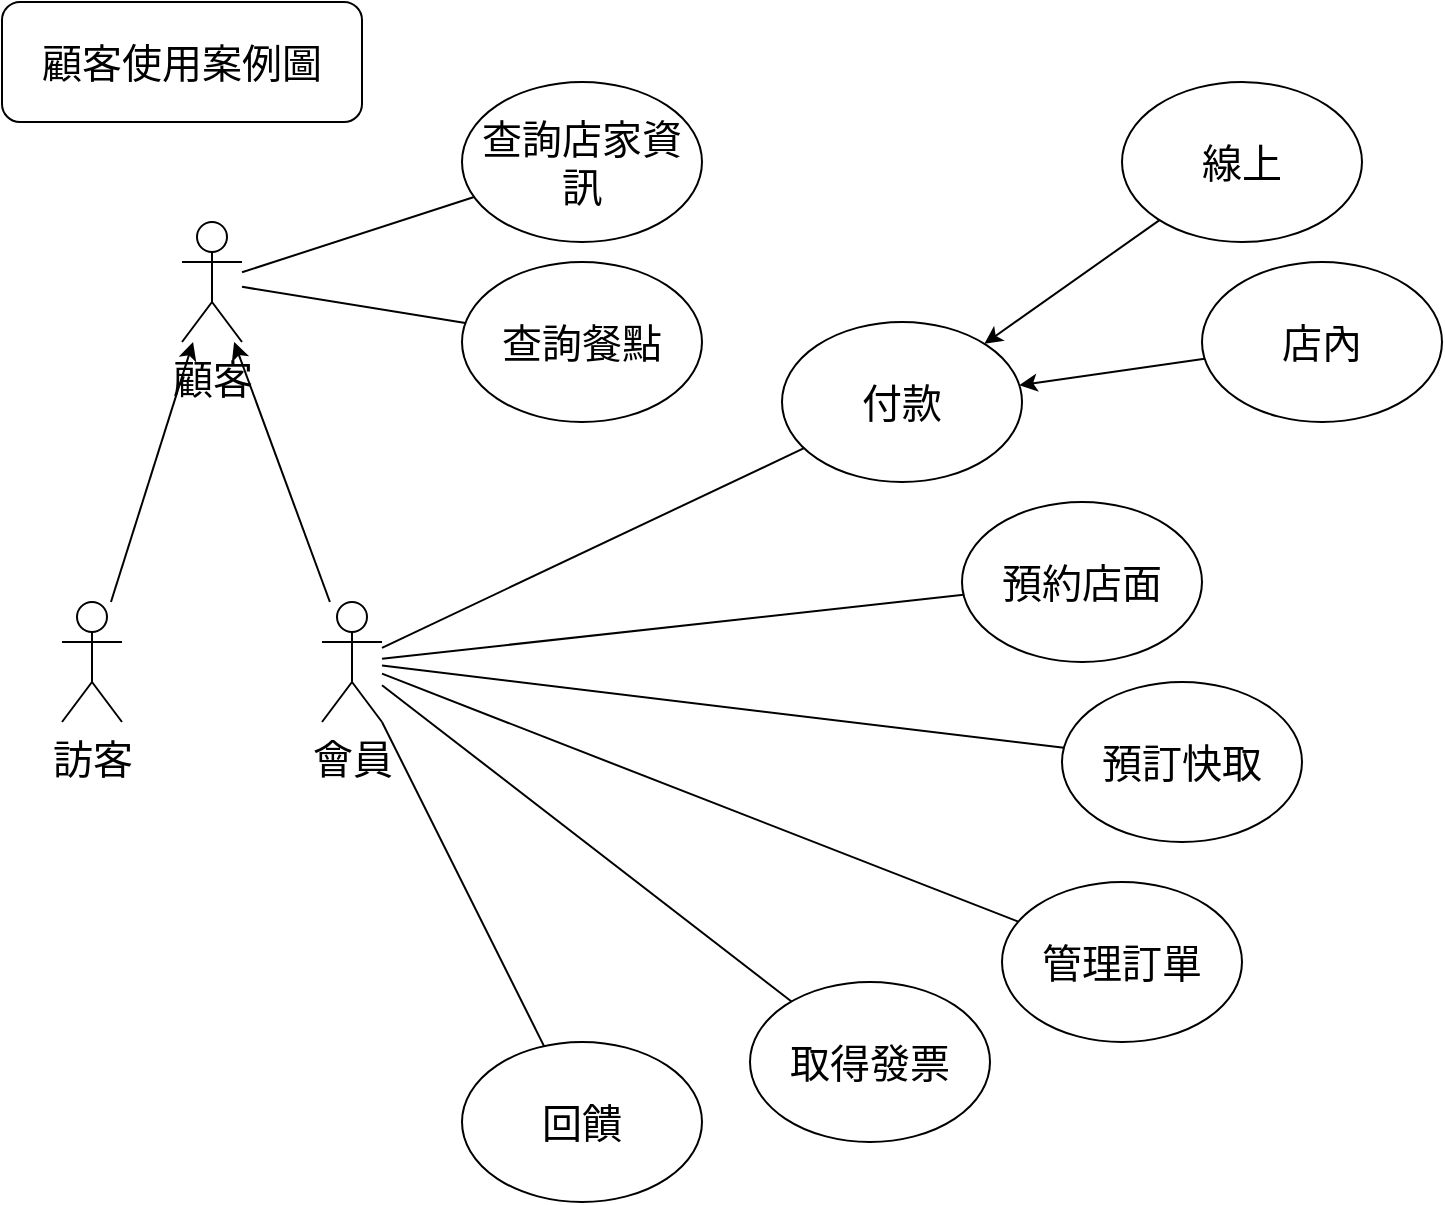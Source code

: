 <mxfile version="25.0.3">
  <diagram name="第 1 页" id="6dd1Vlg0XudoXQV8JBnj">
    <mxGraphModel dx="1434" dy="738" grid="1" gridSize="10" guides="1" tooltips="1" connect="1" arrows="1" fold="1" page="1" pageScale="1" pageWidth="827" pageHeight="1169" math="0" shadow="0">
      <root>
        <mxCell id="0" />
        <mxCell id="1" parent="0" />
        <mxCell id="-gqslNFOtcHCyUIlhB2H-10" style="rounded=0;orthogonalLoop=1;jettySize=auto;html=1;" edge="1" parent="1" source="-gqslNFOtcHCyUIlhB2H-1" target="-gqslNFOtcHCyUIlhB2H-4">
          <mxGeometry relative="1" as="geometry">
            <mxPoint x="150" y="210" as="targetPoint" />
          </mxGeometry>
        </mxCell>
        <mxCell id="-gqslNFOtcHCyUIlhB2H-1" value="&lt;font style=&quot;font-size: 20px;&quot;&gt;訪客&lt;/font&gt;" style="shape=umlActor;verticalLabelPosition=bottom;verticalAlign=top;html=1;outlineConnect=0;" vertex="1" parent="1">
          <mxGeometry x="70" y="340" width="30" height="60" as="geometry" />
        </mxCell>
        <mxCell id="-gqslNFOtcHCyUIlhB2H-13" style="rounded=0;orthogonalLoop=1;jettySize=auto;html=1;endArrow=none;endFill=0;" edge="1" parent="1" source="-gqslNFOtcHCyUIlhB2H-4" target="-gqslNFOtcHCyUIlhB2H-11">
          <mxGeometry relative="1" as="geometry" />
        </mxCell>
        <mxCell id="-gqslNFOtcHCyUIlhB2H-14" style="rounded=0;orthogonalLoop=1;jettySize=auto;html=1;endArrow=none;endFill=0;" edge="1" parent="1" source="-gqslNFOtcHCyUIlhB2H-4" target="-gqslNFOtcHCyUIlhB2H-12">
          <mxGeometry relative="1" as="geometry" />
        </mxCell>
        <mxCell id="-gqslNFOtcHCyUIlhB2H-4" value="&lt;font style=&quot;font-size: 20px;&quot;&gt;顧客&lt;/font&gt;" style="shape=umlActor;verticalLabelPosition=bottom;verticalAlign=top;html=1;outlineConnect=0;" vertex="1" parent="1">
          <mxGeometry x="130" y="150" width="30" height="60" as="geometry" />
        </mxCell>
        <mxCell id="-gqslNFOtcHCyUIlhB2H-9" style="rounded=0;orthogonalLoop=1;jettySize=auto;html=1;" edge="1" parent="1" source="-gqslNFOtcHCyUIlhB2H-5" target="-gqslNFOtcHCyUIlhB2H-4">
          <mxGeometry relative="1" as="geometry" />
        </mxCell>
        <mxCell id="-gqslNFOtcHCyUIlhB2H-5" value="&lt;font style=&quot;font-size: 20px;&quot;&gt;會員&lt;/font&gt;" style="shape=umlActor;verticalLabelPosition=bottom;verticalAlign=top;html=1;outlineConnect=0;" vertex="1" parent="1">
          <mxGeometry x="200" y="340" width="30" height="60" as="geometry" />
        </mxCell>
        <mxCell id="-gqslNFOtcHCyUIlhB2H-11" value="&lt;font style=&quot;font-size: 20px;&quot;&gt;查詢店家資訊&lt;/font&gt;" style="ellipse;whiteSpace=wrap;html=1;" vertex="1" parent="1">
          <mxGeometry x="270" y="80" width="120" height="80" as="geometry" />
        </mxCell>
        <mxCell id="-gqslNFOtcHCyUIlhB2H-12" value="&lt;font style=&quot;font-size: 20px;&quot;&gt;查詢餐點&lt;/font&gt;" style="ellipse;whiteSpace=wrap;html=1;" vertex="1" parent="1">
          <mxGeometry x="270" y="170" width="120" height="80" as="geometry" />
        </mxCell>
        <mxCell id="-gqslNFOtcHCyUIlhB2H-15" value="&lt;font style=&quot;font-size: 20px;&quot;&gt;顧客使用案例圖&lt;/font&gt;" style="rounded=1;whiteSpace=wrap;html=1;" vertex="1" parent="1">
          <mxGeometry x="40" y="40" width="180" height="60" as="geometry" />
        </mxCell>
        <mxCell id="-gqslNFOtcHCyUIlhB2H-17" style="rounded=0;orthogonalLoop=1;jettySize=auto;html=1;endArrow=none;endFill=0;" edge="1" parent="1" source="-gqslNFOtcHCyUIlhB2H-16" target="-gqslNFOtcHCyUIlhB2H-5">
          <mxGeometry relative="1" as="geometry" />
        </mxCell>
        <mxCell id="-gqslNFOtcHCyUIlhB2H-16" value="&lt;font style=&quot;font-size: 20px;&quot;&gt;付款&lt;/font&gt;" style="ellipse;whiteSpace=wrap;html=1;" vertex="1" parent="1">
          <mxGeometry x="430" y="200" width="120" height="80" as="geometry" />
        </mxCell>
        <mxCell id="-gqslNFOtcHCyUIlhB2H-19" style="rounded=0;orthogonalLoop=1;jettySize=auto;html=1;" edge="1" parent="1" source="-gqslNFOtcHCyUIlhB2H-18" target="-gqslNFOtcHCyUIlhB2H-16">
          <mxGeometry relative="1" as="geometry" />
        </mxCell>
        <mxCell id="-gqslNFOtcHCyUIlhB2H-18" value="&lt;font style=&quot;font-size: 20px;&quot;&gt;線上&lt;/font&gt;" style="ellipse;whiteSpace=wrap;html=1;" vertex="1" parent="1">
          <mxGeometry x="600" y="80" width="120" height="80" as="geometry" />
        </mxCell>
        <mxCell id="-gqslNFOtcHCyUIlhB2H-21" style="rounded=0;orthogonalLoop=1;jettySize=auto;html=1;" edge="1" parent="1" source="-gqslNFOtcHCyUIlhB2H-20" target="-gqslNFOtcHCyUIlhB2H-16">
          <mxGeometry relative="1" as="geometry" />
        </mxCell>
        <mxCell id="-gqslNFOtcHCyUIlhB2H-20" value="&lt;font style=&quot;font-size: 20px;&quot;&gt;店內&lt;/font&gt;" style="ellipse;whiteSpace=wrap;html=1;" vertex="1" parent="1">
          <mxGeometry x="640" y="170" width="120" height="80" as="geometry" />
        </mxCell>
        <mxCell id="-gqslNFOtcHCyUIlhB2H-23" style="rounded=0;orthogonalLoop=1;jettySize=auto;html=1;endArrow=none;endFill=0;" edge="1" parent="1" source="-gqslNFOtcHCyUIlhB2H-22" target="-gqslNFOtcHCyUIlhB2H-5">
          <mxGeometry relative="1" as="geometry" />
        </mxCell>
        <mxCell id="-gqslNFOtcHCyUIlhB2H-22" value="&lt;font style=&quot;font-size: 20px;&quot;&gt;預約店面&lt;/font&gt;" style="ellipse;whiteSpace=wrap;html=1;" vertex="1" parent="1">
          <mxGeometry x="520" y="290" width="120" height="80" as="geometry" />
        </mxCell>
        <mxCell id="-gqslNFOtcHCyUIlhB2H-26" style="rounded=0;orthogonalLoop=1;jettySize=auto;html=1;endArrow=none;endFill=0;" edge="1" parent="1" source="-gqslNFOtcHCyUIlhB2H-24" target="-gqslNFOtcHCyUIlhB2H-5">
          <mxGeometry relative="1" as="geometry" />
        </mxCell>
        <mxCell id="-gqslNFOtcHCyUIlhB2H-24" value="&lt;font style=&quot;font-size: 20px;&quot;&gt;預訂快取&lt;/font&gt;" style="ellipse;whiteSpace=wrap;html=1;" vertex="1" parent="1">
          <mxGeometry x="570" y="380" width="120" height="80" as="geometry" />
        </mxCell>
        <mxCell id="-gqslNFOtcHCyUIlhB2H-27" style="rounded=0;orthogonalLoop=1;jettySize=auto;html=1;endArrow=none;endFill=0;" edge="1" parent="1" source="-gqslNFOtcHCyUIlhB2H-25" target="-gqslNFOtcHCyUIlhB2H-5">
          <mxGeometry relative="1" as="geometry" />
        </mxCell>
        <mxCell id="-gqslNFOtcHCyUIlhB2H-25" value="&lt;font style=&quot;font-size: 20px;&quot;&gt;管理訂單&lt;/font&gt;" style="ellipse;whiteSpace=wrap;html=1;" vertex="1" parent="1">
          <mxGeometry x="540" y="480" width="120" height="80" as="geometry" />
        </mxCell>
        <mxCell id="-gqslNFOtcHCyUIlhB2H-29" style="rounded=0;orthogonalLoop=1;jettySize=auto;html=1;endArrow=none;endFill=0;" edge="1" parent="1" source="-gqslNFOtcHCyUIlhB2H-28" target="-gqslNFOtcHCyUIlhB2H-5">
          <mxGeometry relative="1" as="geometry" />
        </mxCell>
        <mxCell id="-gqslNFOtcHCyUIlhB2H-28" value="&lt;font style=&quot;font-size: 20px;&quot;&gt;取得發票&lt;/font&gt;" style="ellipse;whiteSpace=wrap;html=1;" vertex="1" parent="1">
          <mxGeometry x="414" y="530" width="120" height="80" as="geometry" />
        </mxCell>
        <mxCell id="-gqslNFOtcHCyUIlhB2H-31" style="rounded=0;orthogonalLoop=1;jettySize=auto;html=1;endArrow=none;endFill=0;" edge="1" parent="1" source="-gqslNFOtcHCyUIlhB2H-30" target="-gqslNFOtcHCyUIlhB2H-5">
          <mxGeometry relative="1" as="geometry" />
        </mxCell>
        <mxCell id="-gqslNFOtcHCyUIlhB2H-30" value="&lt;font style=&quot;font-size: 20px;&quot;&gt;回饋&lt;/font&gt;" style="ellipse;whiteSpace=wrap;html=1;" vertex="1" parent="1">
          <mxGeometry x="270" y="560" width="120" height="80" as="geometry" />
        </mxCell>
      </root>
    </mxGraphModel>
  </diagram>
</mxfile>
